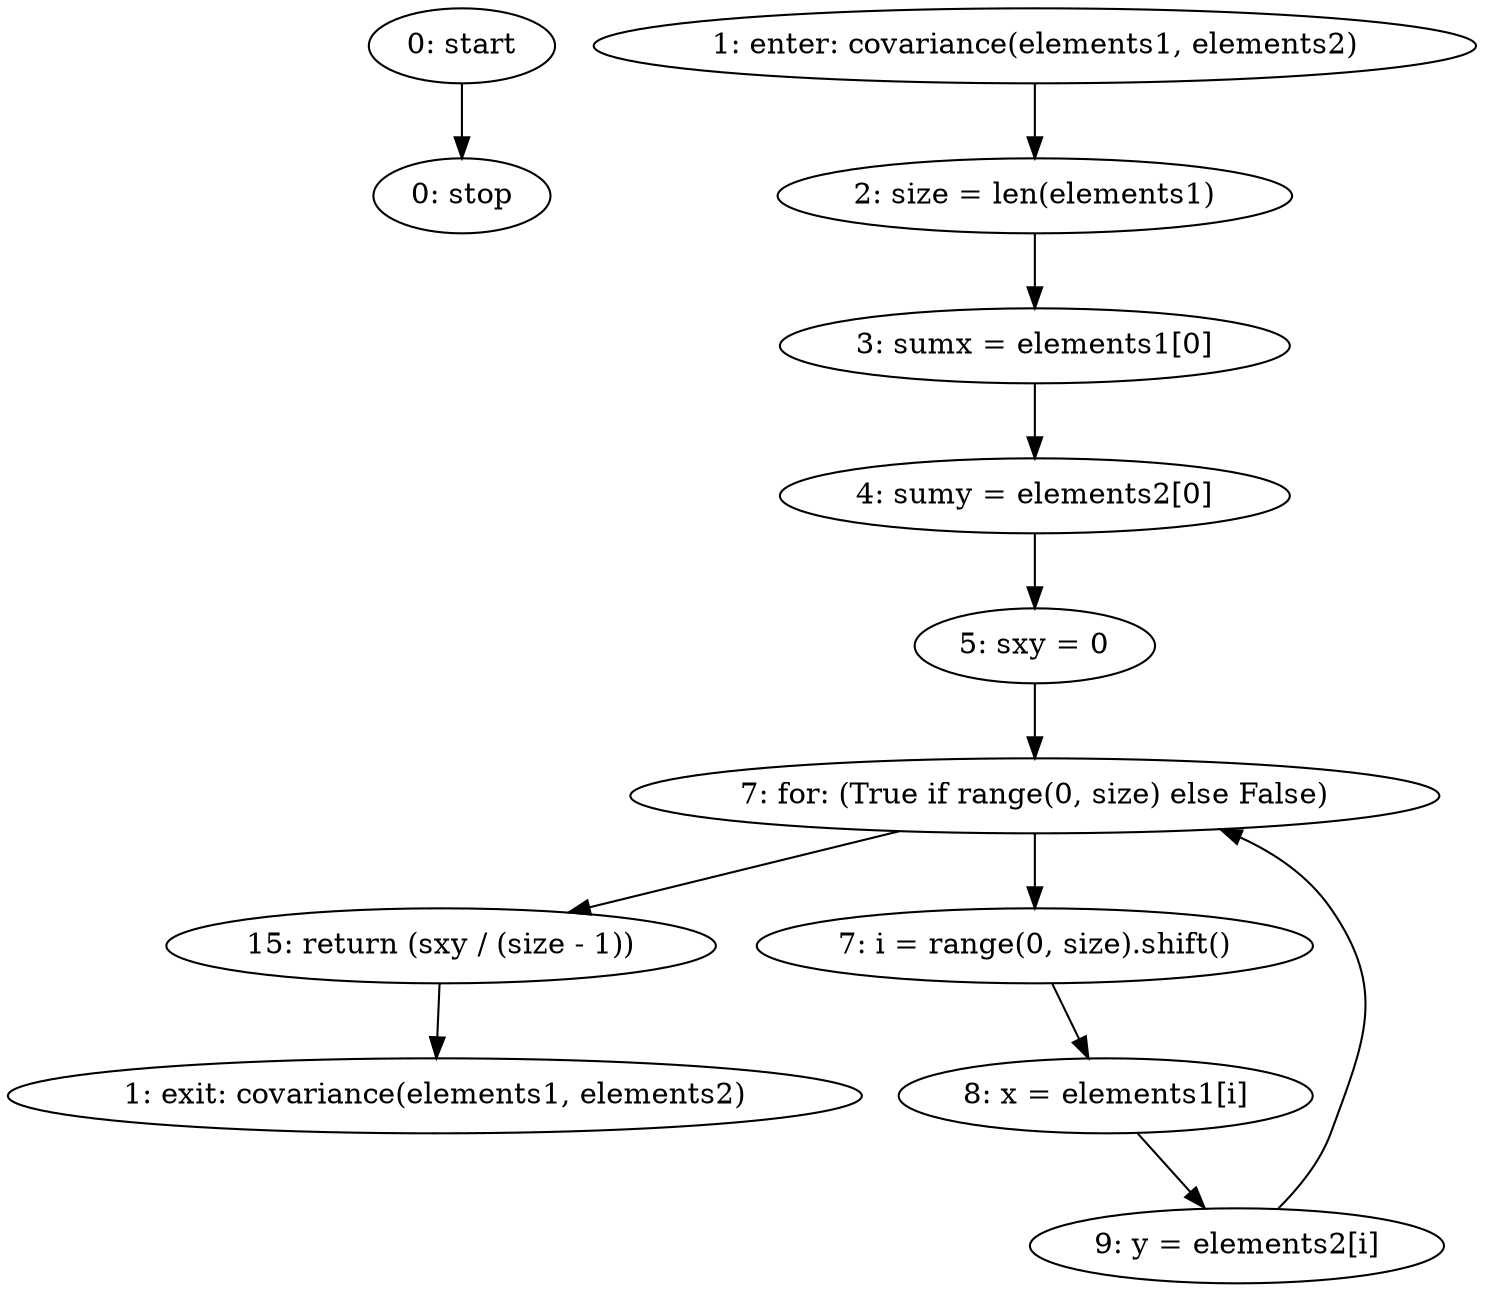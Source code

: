 strict digraph "" {
	node [label="\N"];
	0	[label="0: start"];
	12	[label="0: stop"];
	0 -> 12;
	1	[label="1: enter: covariance(elements1, elements2)"];
	3	[label="2: size = len(elements1)"];
	1 -> 3;
	4	[label="3: sumx = elements1[0]"];
	3 -> 4;
	2	[label="1: exit: covariance(elements1, elements2)"];
	11	[label="15: return (sxy / (size - 1))"];
	11 -> 2;
	5	[label="4: sumy = elements2[0]"];
	4 -> 5;
	6	[label="5: sxy = 0"];
	5 -> 6;
	7	[label="7: for: (True if range(0, size) else False)"];
	6 -> 7;
	7 -> 11;
	8	[label="7: i = range(0, size).shift()"];
	7 -> 8;
	9	[label="8: x = elements1[i]"];
	8 -> 9;
	10	[label="9: y = elements2[i]"];
	10 -> 7;
	9 -> 10;
}
